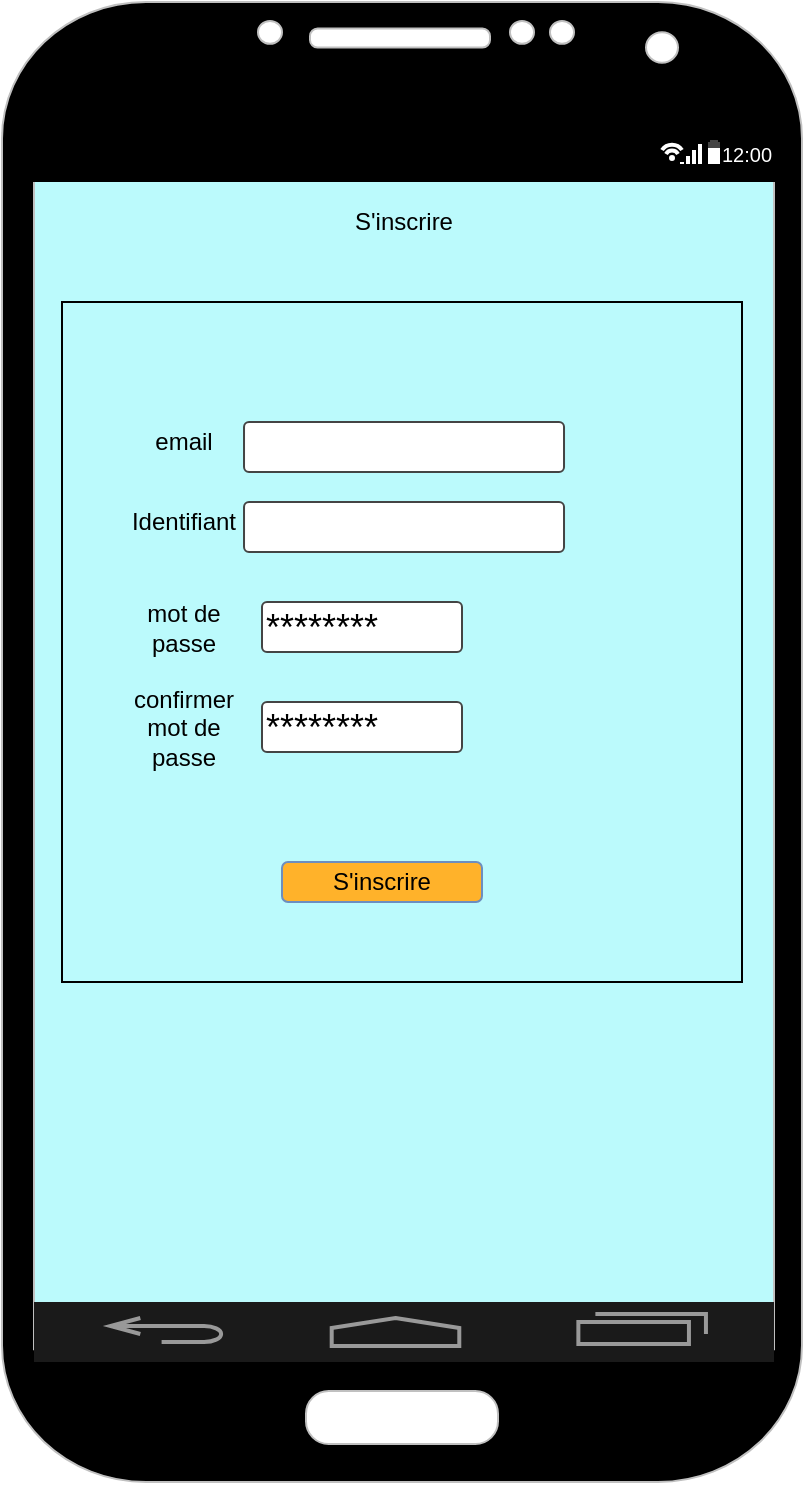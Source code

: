 <mxfile version="13.6.2" type="device"><diagram id="-jJWy5Gg5FWx3X-cf26i" name="Page-1"><mxGraphModel dx="1086" dy="926" grid="1" gridSize="10" guides="1" tooltips="1" connect="1" arrows="1" fold="1" page="1" pageScale="1" pageWidth="827" pageHeight="1169" math="0" shadow="0"><root><mxCell id="0"/><mxCell id="1" parent="0"/><mxCell id="kjZds75LGtFHUZbaOxFK-24" value="" style="verticalLabelPosition=bottom;verticalAlign=top;html=1;shadow=0;dashed=0;strokeWidth=1;strokeColor=none;shape=rect;fillColor=#BBFAFC;" parent="1" vertex="1"><mxGeometry x="260" y="160" width="380" height="560" as="geometry"/></mxCell><mxCell id="kjZds75LGtFHUZbaOxFK-1" value="" style="verticalLabelPosition=bottom;verticalAlign=top;html=1;shadow=0;dashed=0;strokeWidth=1;shape=mxgraph.android.phone2;strokeColor=#c0c0c0;fillColor=#000000;" parent="1" vertex="1"><mxGeometry x="250" y="70" width="400" height="740" as="geometry"/></mxCell><mxCell id="kjZds75LGtFHUZbaOxFK-2" value="" style="strokeWidth=1;html=1;shadow=0;dashed=0;shape=mxgraph.android.statusBar;align=center;fillColor=#000000;strokeColor=#ffffff;fontColor=#ffffff;fontSize=10;" parent="1" vertex="1"><mxGeometry x="260" y="130" width="380" height="30" as="geometry"/></mxCell><mxCell id="kjZds75LGtFHUZbaOxFK-3" value="" style="verticalLabelPosition=bottom;verticalAlign=top;html=1;shadow=0;dashed=0;strokeWidth=2;shape=mxgraph.android.navigation_bar_1;fillColor=#1A1A1A;strokeColor=#999999;" parent="1" vertex="1"><mxGeometry x="266" y="720" width="370" height="30" as="geometry"/></mxCell><mxCell id="BgYcs2dpSf8Jrd1hQvbv-6" value="&lt;font style=&quot;font-size: 18px;&quot;&gt;********&lt;/font&gt;" style="strokeWidth=1;html=1;shadow=0;dashed=0;shape=mxgraph.ios.iTextInput;strokeColor=#444444;align=left;buttonText=;fontSize=8" parent="1" vertex="1"><mxGeometry x="380" y="420" width="100" height="25" as="geometry"/></mxCell><mxCell id="BgYcs2dpSf8Jrd1hQvbv-10" value="" style="whiteSpace=wrap;html=1;aspect=fixed;fontSize=18;fillColor=none;" parent="1" vertex="1"><mxGeometry x="280" y="220" width="340" height="340" as="geometry"/></mxCell><mxCell id="BgYcs2dpSf8Jrd1hQvbv-16" value="mot de passe" style="text;html=1;strokeColor=none;fillColor=none;align=center;verticalAlign=middle;whiteSpace=wrap;rounded=0;fontSize=12;" parent="1" vertex="1"><mxGeometry x="311.01" y="367.5" width="60" height="30" as="geometry"/></mxCell><mxCell id="BgYcs2dpSf8Jrd1hQvbv-17" value="confirmer mot de passe" style="text;html=1;strokeColor=none;fillColor=none;align=center;verticalAlign=middle;whiteSpace=wrap;rounded=0;fontSize=12;" parent="1" vertex="1"><mxGeometry x="311.01" y="417.5" width="60" height="30" as="geometry"/></mxCell><mxCell id="BgYcs2dpSf8Jrd1hQvbv-21" value="&lt;font style=&quot;font-size: 18px;&quot;&gt;********&lt;/font&gt;" style="strokeWidth=1;html=1;shadow=0;dashed=0;shape=mxgraph.ios.iTextInput;strokeColor=#444444;align=left;buttonText=;fontSize=8" parent="1" vertex="1"><mxGeometry x="380" y="370" width="100" height="25" as="geometry"/></mxCell><mxCell id="BlqJvK67Hf55QMr617WG-1" value="" style="strokeWidth=1;html=1;shadow=0;dashed=0;shape=mxgraph.ios.iTextInput;strokeColor=#444444;buttonText=;fontSize=8;whiteSpace=wrap;align=left;" parent="1" vertex="1"><mxGeometry x="371.01" y="320" width="160" height="25" as="geometry"/></mxCell><mxCell id="BlqJvK67Hf55QMr617WG-2" value="Identifiant" style="text;html=1;strokeColor=none;fillColor=none;align=center;verticalAlign=middle;whiteSpace=wrap;rounded=0;fontSize=12;" parent="1" vertex="1"><mxGeometry x="311" y="315" width="60" height="30" as="geometry"/></mxCell><mxCell id="yGPJ71uwK3_wwGSpEAi2-1" value="S'inscrire" style="text;html=1;strokeColor=none;fillColor=none;align=center;verticalAlign=middle;whiteSpace=wrap;rounded=0;" parent="1" vertex="1"><mxGeometry x="401.01" y="170" width="100" height="20" as="geometry"/></mxCell><mxCell id="yGPJ71uwK3_wwGSpEAi2-2" value="" style="rounded=1;whiteSpace=wrap;html=1;strokeColor=#6c8ebf;fillColor=#FFB22A;" parent="1" vertex="1"><mxGeometry x="390" y="500" width="100" height="20" as="geometry"/></mxCell><mxCell id="yGPJ71uwK3_wwGSpEAi2-3" value="S'inscrire" style="text;html=1;strokeColor=none;fillColor=none;align=center;verticalAlign=middle;whiteSpace=wrap;rounded=0;" parent="1" vertex="1"><mxGeometry x="390" y="500" width="100" height="20" as="geometry"/></mxCell><mxCell id="bop66ypO9bSQmzel03k8-1" value="" style="strokeWidth=1;html=1;shadow=0;dashed=0;shape=mxgraph.ios.iTextInput;strokeColor=#444444;buttonText=;fontSize=8;whiteSpace=wrap;align=left;" vertex="1" parent="1"><mxGeometry x="371.01" y="280" width="160" height="25" as="geometry"/></mxCell><mxCell id="bop66ypO9bSQmzel03k8-2" value="email" style="text;html=1;strokeColor=none;fillColor=none;align=center;verticalAlign=middle;whiteSpace=wrap;rounded=0;fontSize=12;" vertex="1" parent="1"><mxGeometry x="311" y="275" width="60" height="30" as="geometry"/></mxCell></root></mxGraphModel></diagram></mxfile>